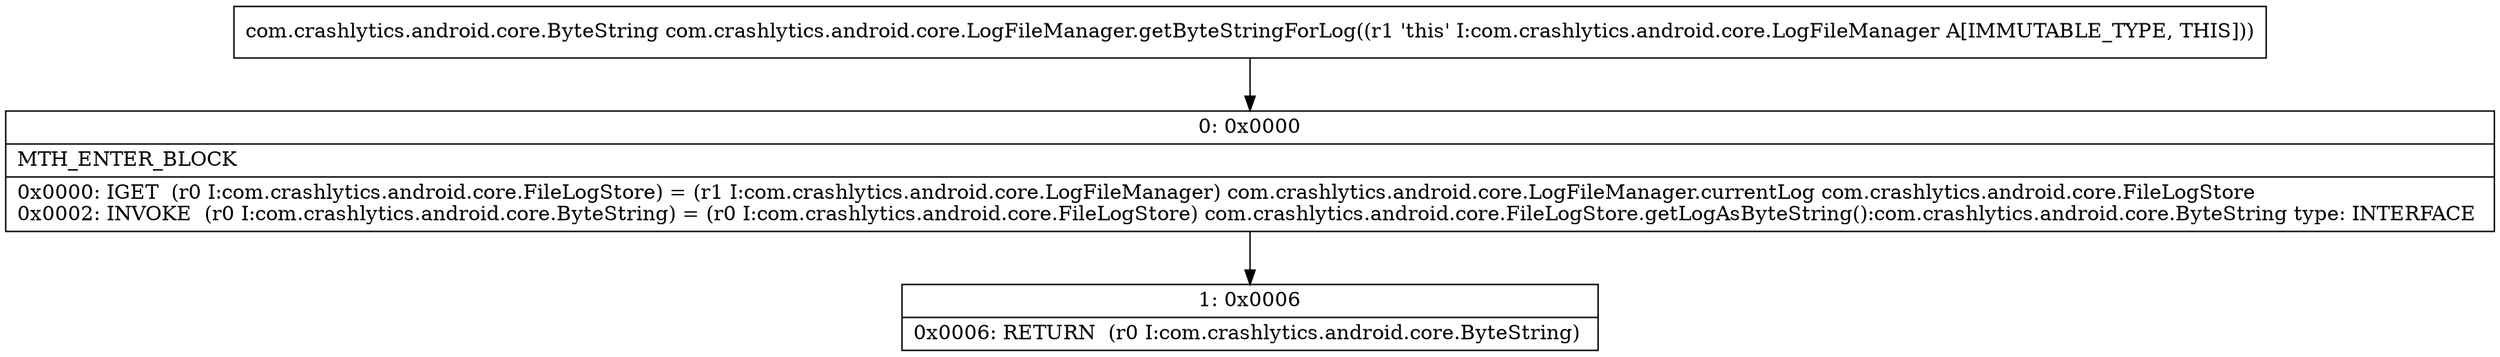 digraph "CFG forcom.crashlytics.android.core.LogFileManager.getByteStringForLog()Lcom\/crashlytics\/android\/core\/ByteString;" {
Node_0 [shape=record,label="{0\:\ 0x0000|MTH_ENTER_BLOCK\l|0x0000: IGET  (r0 I:com.crashlytics.android.core.FileLogStore) = (r1 I:com.crashlytics.android.core.LogFileManager) com.crashlytics.android.core.LogFileManager.currentLog com.crashlytics.android.core.FileLogStore \l0x0002: INVOKE  (r0 I:com.crashlytics.android.core.ByteString) = (r0 I:com.crashlytics.android.core.FileLogStore) com.crashlytics.android.core.FileLogStore.getLogAsByteString():com.crashlytics.android.core.ByteString type: INTERFACE \l}"];
Node_1 [shape=record,label="{1\:\ 0x0006|0x0006: RETURN  (r0 I:com.crashlytics.android.core.ByteString) \l}"];
MethodNode[shape=record,label="{com.crashlytics.android.core.ByteString com.crashlytics.android.core.LogFileManager.getByteStringForLog((r1 'this' I:com.crashlytics.android.core.LogFileManager A[IMMUTABLE_TYPE, THIS])) }"];
MethodNode -> Node_0;
Node_0 -> Node_1;
}

